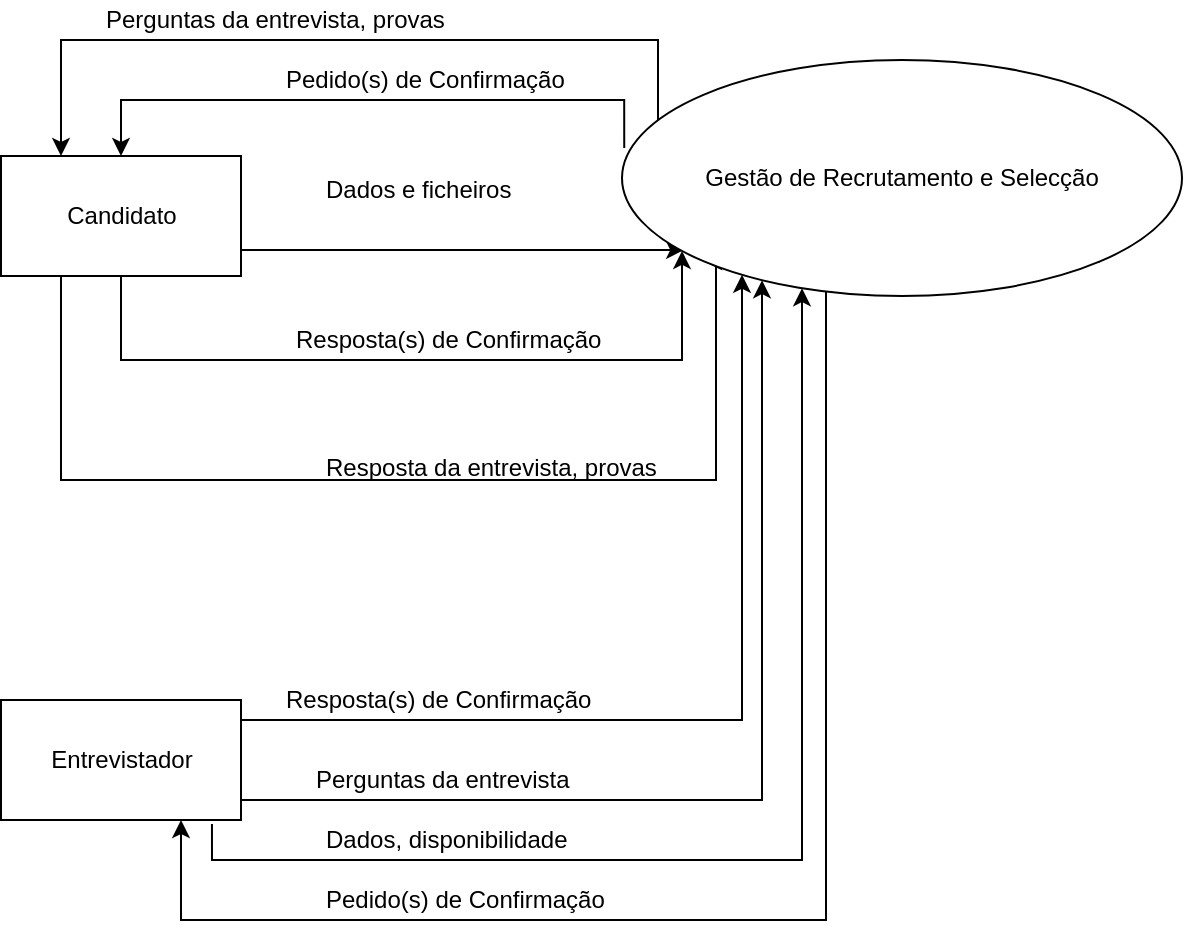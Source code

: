 <mxfile version="12.0.0" type="device" pages="1"><diagram id="Zc_sghjVpYQdnqh-hHyI" name="Página-1"><mxGraphModel dx="912" dy="847" grid="1" gridSize="10" guides="1" tooltips="1" connect="1" arrows="1" fold="1" page="1" pageScale="1" pageWidth="1654" pageHeight="1169" math="0" shadow="0"><root><mxCell id="0"/><mxCell id="1" parent="0"/><mxCell id="3vB7hZSuki9sk0gX6qK8-6" style="edgeStyle=orthogonalEdgeStyle;rounded=0;orthogonalLoop=1;jettySize=auto;html=1;" edge="1" parent="1" source="3vB7hZSuki9sk0gX6qK8-1" target="3vB7hZSuki9sk0gX6qK8-4"><mxGeometry relative="1" as="geometry"><Array as="points"><mxPoint x="200" y="530"/><mxPoint x="480" y="530"/></Array></mxGeometry></mxCell><mxCell id="3vB7hZSuki9sk0gX6qK8-10" style="edgeStyle=orthogonalEdgeStyle;rounded=0;orthogonalLoop=1;jettySize=auto;html=1;exitX=0.25;exitY=1;exitDx=0;exitDy=0;entryX=0;entryY=1;entryDx=0;entryDy=0;" edge="1" parent="1" source="3vB7hZSuki9sk0gX6qK8-1" target="3vB7hZSuki9sk0gX6qK8-4"><mxGeometry relative="1" as="geometry"><Array as="points"><mxPoint x="170" y="590"/><mxPoint x="497" y="590"/><mxPoint x="497" y="481"/></Array></mxGeometry></mxCell><mxCell id="3vB7hZSuki9sk0gX6qK8-26" style="edgeStyle=orthogonalEdgeStyle;rounded=0;orthogonalLoop=1;jettySize=auto;html=1;exitX=1;exitY=0.5;exitDx=0;exitDy=0;entryX=0.111;entryY=0.805;entryDx=0;entryDy=0;entryPerimeter=0;" edge="1" parent="1" source="3vB7hZSuki9sk0gX6qK8-1" target="3vB7hZSuki9sk0gX6qK8-4"><mxGeometry relative="1" as="geometry"><Array as="points"><mxPoint x="260" y="475"/></Array></mxGeometry></mxCell><mxCell id="3vB7hZSuki9sk0gX6qK8-1" value="Candidato" style="rounded=0;whiteSpace=wrap;html=1;" vertex="1" parent="1"><mxGeometry x="139.5" y="428" width="120" height="60" as="geometry"/></mxCell><mxCell id="3vB7hZSuki9sk0gX6qK8-2" value="Pedido(s) de Confirmação" style="text;html=1;resizable=0;points=[];autosize=1;align=left;verticalAlign=top;spacingTop=-4;rotation=0;" vertex="1" parent="1"><mxGeometry x="280" y="380" width="150" height="20" as="geometry"/></mxCell><mxCell id="3vB7hZSuki9sk0gX6qK8-3" value="Resposta(s) de Confirmação" style="text;html=1;resizable=0;points=[];autosize=1;align=left;verticalAlign=top;spacingTop=-4;rotation=0;" vertex="1" parent="1"><mxGeometry x="285" y="510" width="170" height="20" as="geometry"/></mxCell><mxCell id="3vB7hZSuki9sk0gX6qK8-7" style="edgeStyle=orthogonalEdgeStyle;rounded=0;orthogonalLoop=1;jettySize=auto;html=1;entryX=0.5;entryY=0;entryDx=0;entryDy=0;exitX=0.004;exitY=0.373;exitDx=0;exitDy=0;exitPerimeter=0;" edge="1" parent="1" source="3vB7hZSuki9sk0gX6qK8-4" target="3vB7hZSuki9sk0gX6qK8-1"><mxGeometry relative="1" as="geometry"><Array as="points"><mxPoint x="451" y="400"/><mxPoint x="200" y="400"/></Array></mxGeometry></mxCell><mxCell id="3vB7hZSuki9sk0gX6qK8-20" style="edgeStyle=orthogonalEdgeStyle;rounded=0;orthogonalLoop=1;jettySize=auto;html=1;exitX=1;exitY=1;exitDx=0;exitDy=0;entryX=0.75;entryY=1;entryDx=0;entryDy=0;" edge="1" parent="1" source="3vB7hZSuki9sk0gX6qK8-4" target="3vB7hZSuki9sk0gX6qK8-14"><mxGeometry relative="1" as="geometry"><mxPoint x="560" y="830" as="targetPoint"/><Array as="points"><mxPoint x="552" y="810"/><mxPoint x="230" y="810"/></Array></mxGeometry></mxCell><mxCell id="3vB7hZSuki9sk0gX6qK8-23" style="edgeStyle=orthogonalEdgeStyle;rounded=0;orthogonalLoop=1;jettySize=auto;html=1;entryX=0.25;entryY=0;entryDx=0;entryDy=0;exitX=0.057;exitY=0.28;exitDx=0;exitDy=0;exitPerimeter=0;" edge="1" parent="1" source="3vB7hZSuki9sk0gX6qK8-4" target="3vB7hZSuki9sk0gX6qK8-1"><mxGeometry relative="1" as="geometry"><mxPoint x="150" y="340" as="targetPoint"/><mxPoint x="600" y="340" as="sourcePoint"/><Array as="points"><mxPoint x="468" y="413"/><mxPoint x="468" y="370"/><mxPoint x="170" y="370"/></Array></mxGeometry></mxCell><mxCell id="3vB7hZSuki9sk0gX6qK8-4" value="Gestão de Recrutamento e Selecção" style="ellipse;whiteSpace=wrap;html=1;" vertex="1" parent="1"><mxGeometry x="450" y="380" width="280" height="118" as="geometry"/></mxCell><mxCell id="3vB7hZSuki9sk0gX6qK8-9" value="Dados e ficheiros" style="text;html=1;resizable=0;points=[];autosize=1;align=left;verticalAlign=top;spacingTop=-4;" vertex="1" parent="1"><mxGeometry x="300" y="435" width="110" height="20" as="geometry"/></mxCell><mxCell id="3vB7hZSuki9sk0gX6qK8-11" value="Resposta da entrevista, provas" style="text;html=1;resizable=0;points=[];autosize=1;align=left;verticalAlign=top;spacingTop=-4;" vertex="1" parent="1"><mxGeometry x="300" y="574" width="180" height="20" as="geometry"/></mxCell><mxCell id="3vB7hZSuki9sk0gX6qK8-13" value="Perguntas da entrevista, provas" style="text;html=1;resizable=0;points=[];autosize=1;align=left;verticalAlign=top;spacingTop=-4;" vertex="1" parent="1"><mxGeometry x="190" y="350" width="180" height="20" as="geometry"/></mxCell><mxCell id="3vB7hZSuki9sk0gX6qK8-15" style="edgeStyle=orthogonalEdgeStyle;rounded=0;orthogonalLoop=1;jettySize=auto;html=1;exitX=1;exitY=0.5;exitDx=0;exitDy=0;" edge="1" parent="1" source="3vB7hZSuki9sk0gX6qK8-14" target="3vB7hZSuki9sk0gX6qK8-4"><mxGeometry relative="1" as="geometry"><mxPoint x="508" y="489" as="targetPoint"/><Array as="points"><mxPoint x="260" y="710"/><mxPoint x="510" y="710"/></Array></mxGeometry></mxCell><mxCell id="3vB7hZSuki9sk0gX6qK8-17" style="edgeStyle=orthogonalEdgeStyle;rounded=0;orthogonalLoop=1;jettySize=auto;html=1;exitX=0.879;exitY=1.033;exitDx=0;exitDy=0;exitPerimeter=0;" edge="1" parent="1" source="3vB7hZSuki9sk0gX6qK8-14" target="3vB7hZSuki9sk0gX6qK8-4"><mxGeometry relative="1" as="geometry"><mxPoint x="690" y="650" as="targetPoint"/><Array as="points"><mxPoint x="245" y="780"/><mxPoint x="540" y="780"/></Array></mxGeometry></mxCell><mxCell id="3vB7hZSuki9sk0gX6qK8-24" style="edgeStyle=orthogonalEdgeStyle;rounded=0;orthogonalLoop=1;jettySize=auto;html=1;exitX=1;exitY=0.5;exitDx=0;exitDy=0;" edge="1" parent="1" source="3vB7hZSuki9sk0gX6qK8-14" target="3vB7hZSuki9sk0gX6qK8-4"><mxGeometry relative="1" as="geometry"><Array as="points"><mxPoint x="260" y="750"/><mxPoint x="520" y="750"/></Array></mxGeometry></mxCell><mxCell id="3vB7hZSuki9sk0gX6qK8-14" value="Entrevistador" style="rounded=0;whiteSpace=wrap;html=1;" vertex="1" parent="1"><mxGeometry x="139.5" y="700" width="120" height="60" as="geometry"/></mxCell><mxCell id="3vB7hZSuki9sk0gX6qK8-16" value="Resposta(s) de Confirmação" style="text;html=1;resizable=0;points=[];autosize=1;align=left;verticalAlign=top;spacingTop=-4;rotation=0;" vertex="1" parent="1"><mxGeometry x="280" y="690" width="170" height="20" as="geometry"/></mxCell><mxCell id="3vB7hZSuki9sk0gX6qK8-18" value="Dados, disponibilidade" style="text;html=1;resizable=0;points=[];autosize=1;align=left;verticalAlign=top;spacingTop=-4;" vertex="1" parent="1"><mxGeometry x="300" y="760" width="140" height="20" as="geometry"/></mxCell><mxCell id="3vB7hZSuki9sk0gX6qK8-22" value="Pedido(s) de Confirmação" style="text;html=1;resizable=0;points=[];autosize=1;align=left;verticalAlign=top;spacingTop=-4;rotation=0;" vertex="1" parent="1"><mxGeometry x="300" y="790" width="150" height="20" as="geometry"/></mxCell><mxCell id="3vB7hZSuki9sk0gX6qK8-25" value="Perguntas da entrevista" style="text;html=1;resizable=0;points=[];autosize=1;align=left;verticalAlign=top;spacingTop=-4;" vertex="1" parent="1"><mxGeometry x="295" y="730" width="140" height="20" as="geometry"/></mxCell></root></mxGraphModel></diagram></mxfile>